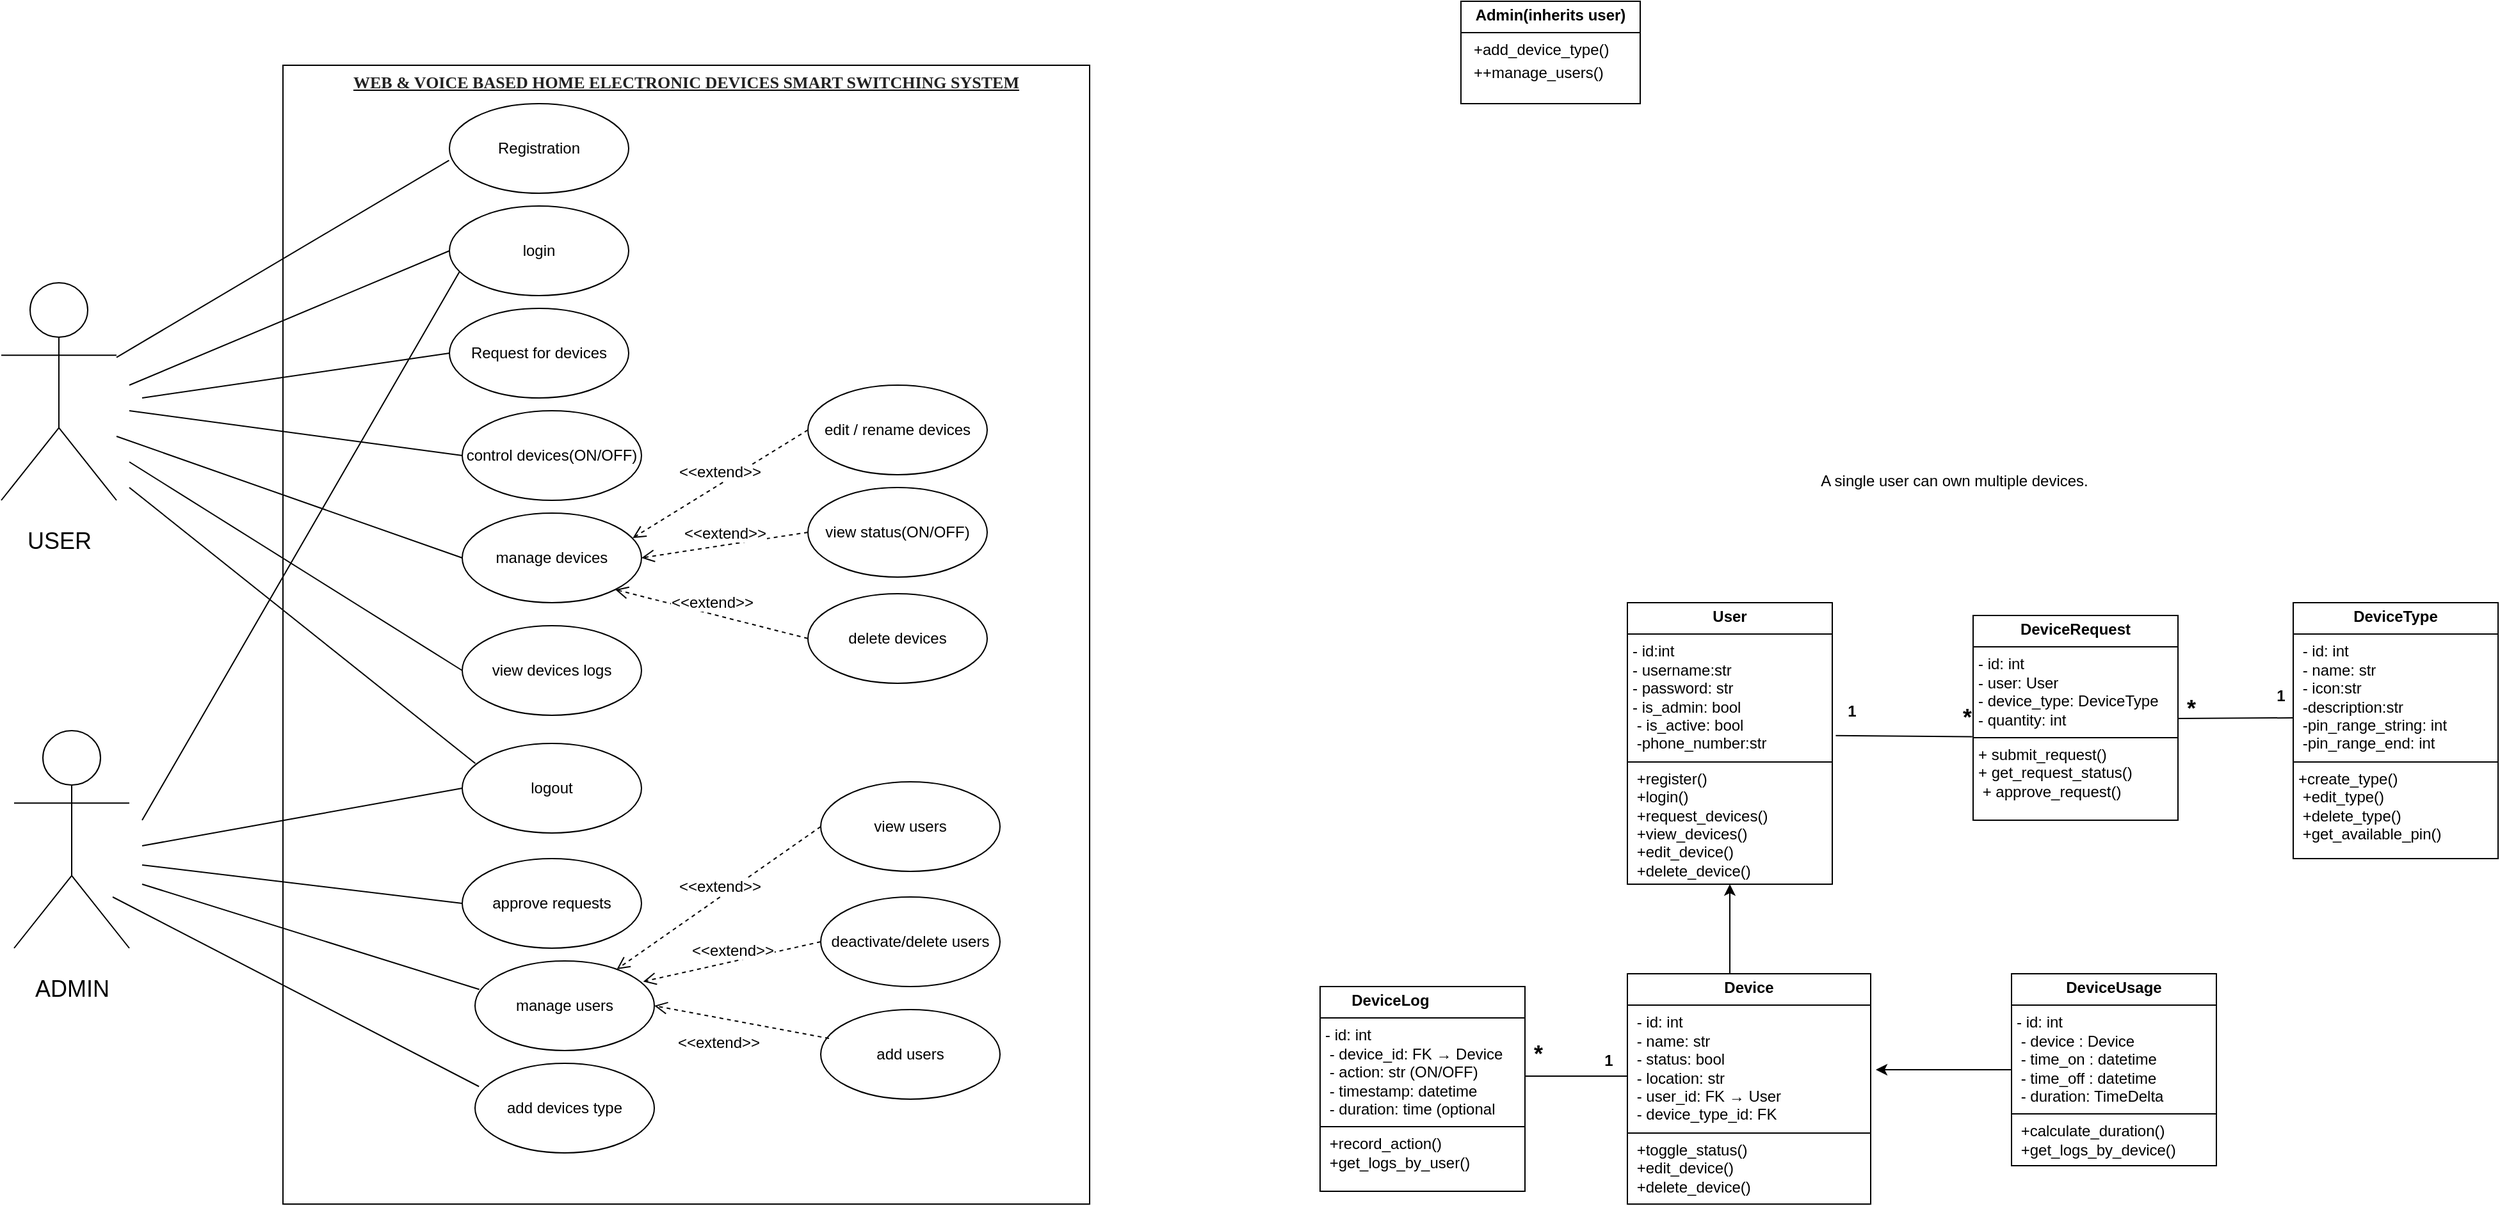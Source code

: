 <mxfile version="25.0.2">
  <diagram name="Page-1" id="KUQ6PXO-Nh1uxkh2nEAS">
    <mxGraphModel dx="1007" dy="917" grid="1" gridSize="10" guides="1" tooltips="1" connect="1" arrows="1" fold="1" page="1" pageScale="1" pageWidth="850" pageHeight="1100" math="0" shadow="0">
      <root>
        <mxCell id="0" />
        <mxCell id="1" parent="0" />
        <mxCell id="ccn0asknlxdDzUZpwjS--2" value="&lt;span style=&quot;color: rgb(34, 34, 34); font-family: Georgia, serif; font-size: small; background-color: rgb(255, 255, 255); line-height: 0%;&quot;&gt;&lt;b&gt;WEB &amp;amp; VOICE BASED HOME ELECTRONIC DEVICES SMART SWITCHING SYSTEM&lt;/b&gt;&lt;/span&gt;" style="rounded=0;whiteSpace=wrap;html=1;fontStyle=4;verticalAlign=top;" parent="1" vertex="1">
          <mxGeometry x="260" y="50" width="630" height="890" as="geometry" />
        </mxCell>
        <mxCell id="ccn0asknlxdDzUZpwjS--10" value="&lt;h2&gt;&lt;span style=&quot;font-weight: normal;&quot;&gt;USER&lt;/span&gt;&lt;/h2&gt;" style="shape=umlActor;verticalLabelPosition=bottom;verticalAlign=top;html=1;" parent="1" vertex="1">
          <mxGeometry x="40" y="220" width="90" height="170" as="geometry" />
        </mxCell>
        <mxCell id="ccn0asknlxdDzUZpwjS--14" value="Registration" style="ellipse;whiteSpace=wrap;html=1;" parent="1" vertex="1">
          <mxGeometry x="390" y="80" width="140" height="70" as="geometry" />
        </mxCell>
        <mxCell id="ccn0asknlxdDzUZpwjS--16" value="login" style="ellipse;whiteSpace=wrap;html=1;" parent="1" vertex="1">
          <mxGeometry x="390" y="160" width="140" height="70" as="geometry" />
        </mxCell>
        <mxCell id="ccn0asknlxdDzUZpwjS--19" value="manage devices" style="ellipse;whiteSpace=wrap;html=1;" parent="1" vertex="1">
          <mxGeometry x="400" y="400" width="140" height="70" as="geometry" />
        </mxCell>
        <mxCell id="ccn0asknlxdDzUZpwjS--20" value="manage users" style="ellipse;whiteSpace=wrap;html=1;" parent="1" vertex="1">
          <mxGeometry x="410" y="750" width="140" height="70" as="geometry" />
        </mxCell>
        <mxCell id="ccn0asknlxdDzUZpwjS--21" value="view users" style="ellipse;whiteSpace=wrap;html=1;" parent="1" vertex="1">
          <mxGeometry x="680" y="610" width="140" height="70" as="geometry" />
        </mxCell>
        <mxCell id="ccn0asknlxdDzUZpwjS--22" value="control devices(ON/OFF)" style="ellipse;whiteSpace=wrap;html=1;" parent="1" vertex="1">
          <mxGeometry x="400" y="320" width="140" height="70" as="geometry" />
        </mxCell>
        <mxCell id="ccn0asknlxdDzUZpwjS--23" value="deactivate/delete users" style="ellipse;whiteSpace=wrap;html=1;" parent="1" vertex="1">
          <mxGeometry x="680" y="700" width="140" height="70" as="geometry" />
        </mxCell>
        <mxCell id="ccn0asknlxdDzUZpwjS--24" value="add users" style="ellipse;whiteSpace=wrap;html=1;" parent="1" vertex="1">
          <mxGeometry x="680" y="788" width="140" height="70" as="geometry" />
        </mxCell>
        <mxCell id="ccn0asknlxdDzUZpwjS--27" value="&lt;h2&gt;&lt;span style=&quot;font-weight: normal;&quot;&gt;ADMIN&lt;/span&gt;&lt;/h2&gt;" style="shape=umlActor;verticalLabelPosition=bottom;verticalAlign=top;html=1;" parent="1" vertex="1">
          <mxGeometry x="50" y="570" width="90" height="170" as="geometry" />
        </mxCell>
        <mxCell id="ccn0asknlxdDzUZpwjS--62" value="" style="endArrow=none;html=1;rounded=0;entryX=-0.002;entryY=0.633;entryDx=0;entryDy=0;entryPerimeter=0;" parent="1" source="ccn0asknlxdDzUZpwjS--10" edge="1" target="ccn0asknlxdDzUZpwjS--14">
          <mxGeometry relative="1" as="geometry">
            <mxPoint x="140" y="310" as="sourcePoint" />
            <mxPoint x="380" y="157.11" as="targetPoint" />
          </mxGeometry>
        </mxCell>
        <mxCell id="ccn0asknlxdDzUZpwjS--63" value="" style="endArrow=none;html=1;rounded=0;entryX=0;entryY=0.5;entryDx=0;entryDy=0;" parent="1" edge="1" target="ccn0asknlxdDzUZpwjS--16">
          <mxGeometry relative="1" as="geometry">
            <mxPoint x="140" y="300" as="sourcePoint" />
            <mxPoint x="380" y="250" as="targetPoint" />
          </mxGeometry>
        </mxCell>
        <mxCell id="ccn0asknlxdDzUZpwjS--64" value="" style="endArrow=none;html=1;rounded=0;entryX=0;entryY=0.5;entryDx=0;entryDy=0;" parent="1" edge="1" target="ccn0asknlxdDzUZpwjS--22">
          <mxGeometry relative="1" as="geometry">
            <mxPoint x="140" y="320" as="sourcePoint" />
            <mxPoint x="390" y="324.23" as="targetPoint" />
          </mxGeometry>
        </mxCell>
        <mxCell id="ccn0asknlxdDzUZpwjS--65" value="" style="endArrow=none;html=1;rounded=0;entryX=0;entryY=0.5;entryDx=0;entryDy=0;" parent="1" edge="1" target="ccn0asknlxdDzUZpwjS--19">
          <mxGeometry relative="1" as="geometry">
            <mxPoint x="130" y="340" as="sourcePoint" />
            <mxPoint x="390" y="400" as="targetPoint" />
          </mxGeometry>
        </mxCell>
        <mxCell id="ccn0asknlxdDzUZpwjS--69" value="" style="endArrow=none;html=1;rounded=0;entryX=0.055;entryY=0.738;entryDx=0;entryDy=0;entryPerimeter=0;" parent="1" target="ccn0asknlxdDzUZpwjS--16" edge="1">
          <mxGeometry relative="1" as="geometry">
            <mxPoint x="150" y="640" as="sourcePoint" />
            <mxPoint x="380" y="290" as="targetPoint" />
          </mxGeometry>
        </mxCell>
        <mxCell id="ccn0asknlxdDzUZpwjS--70" value="edit / rename devices" style="ellipse;whiteSpace=wrap;html=1;" parent="1" vertex="1">
          <mxGeometry x="670" y="300" width="140" height="70" as="geometry" />
        </mxCell>
        <mxCell id="ccn0asknlxdDzUZpwjS--71" value="delete devices" style="ellipse;whiteSpace=wrap;html=1;" parent="1" vertex="1">
          <mxGeometry x="670" y="463" width="140" height="70" as="geometry" />
        </mxCell>
        <mxCell id="ccn0asknlxdDzUZpwjS--72" value="view status(ON/OFF)" style="ellipse;whiteSpace=wrap;html=1;" parent="1" vertex="1">
          <mxGeometry x="670" y="380" width="140" height="70" as="geometry" />
        </mxCell>
        <mxCell id="ccn0asknlxdDzUZpwjS--74" value="&lt;font style=&quot;font-size: 12px; line-height: 110%;&quot;&gt;&amp;lt;&amp;lt;extend&amp;gt;&amp;gt;&lt;/font&gt;" style="html=1;verticalAlign=bottom;endArrow=open;dashed=1;endSize=8;curved=0;rounded=0;exitX=0;exitY=0.5;exitDx=0;exitDy=0;entryX=0.951;entryY=0.278;entryDx=0;entryDy=0;entryPerimeter=0;" parent="1" source="ccn0asknlxdDzUZpwjS--70" target="ccn0asknlxdDzUZpwjS--19" edge="1">
          <mxGeometry relative="1" as="geometry">
            <mxPoint x="640" y="320" as="sourcePoint" />
            <mxPoint x="526" y="385" as="targetPoint" />
          </mxGeometry>
        </mxCell>
        <mxCell id="ccn0asknlxdDzUZpwjS--76" value="&lt;font style=&quot;font-size: 12px; line-height: 110%;&quot;&gt;&amp;lt;&amp;lt;extend&amp;gt;&amp;gt;&lt;/font&gt;" style="html=1;verticalAlign=bottom;endArrow=open;dashed=1;endSize=8;curved=0;rounded=0;entryX=1;entryY=0.5;entryDx=0;entryDy=0;exitX=0;exitY=0.5;exitDx=0;exitDy=0;" parent="1" source="ccn0asknlxdDzUZpwjS--72" target="ccn0asknlxdDzUZpwjS--19" edge="1">
          <mxGeometry relative="1" as="geometry">
            <mxPoint x="660" y="390" as="sourcePoint" />
            <mxPoint x="540" y="470" as="targetPoint" />
          </mxGeometry>
        </mxCell>
        <mxCell id="ccn0asknlxdDzUZpwjS--77" value="&lt;font style=&quot;font-size: 12px; line-height: 110%;&quot;&gt;&amp;lt;&amp;lt;extend&amp;gt;&amp;gt;&lt;/font&gt;" style="html=1;verticalAlign=bottom;endArrow=open;dashed=1;endSize=8;curved=0;rounded=0;entryX=1;entryY=1;entryDx=0;entryDy=0;exitX=0;exitY=0.5;exitDx=0;exitDy=0;" parent="1" target="ccn0asknlxdDzUZpwjS--19" edge="1" source="ccn0asknlxdDzUZpwjS--71">
          <mxGeometry relative="1" as="geometry">
            <mxPoint x="660" y="470" as="sourcePoint" />
            <mxPoint x="540" y="550" as="targetPoint" />
          </mxGeometry>
        </mxCell>
        <mxCell id="ccn0asknlxdDzUZpwjS--80" value="logout" style="ellipse;whiteSpace=wrap;html=1;" parent="1" vertex="1">
          <mxGeometry x="400" y="580" width="140" height="70" as="geometry" />
        </mxCell>
        <mxCell id="ccn0asknlxdDzUZpwjS--81" value="" style="endArrow=none;html=1;rounded=0;entryX=0.073;entryY=0.223;entryDx=0;entryDy=0;entryPerimeter=0;" parent="1" target="ccn0asknlxdDzUZpwjS--80" edge="1">
          <mxGeometry relative="1" as="geometry">
            <mxPoint x="140" y="380" as="sourcePoint" />
            <mxPoint x="400" y="480" as="targetPoint" />
          </mxGeometry>
        </mxCell>
        <mxCell id="ccn0asknlxdDzUZpwjS--82" value="" style="endArrow=none;html=1;rounded=0;entryX=0;entryY=0.5;entryDx=0;entryDy=0;" parent="1" target="ccn0asknlxdDzUZpwjS--80" edge="1">
          <mxGeometry relative="1" as="geometry">
            <mxPoint x="150" y="660" as="sourcePoint" />
            <mxPoint x="400" y="483.5" as="targetPoint" />
          </mxGeometry>
        </mxCell>
        <mxCell id="ccn0asknlxdDzUZpwjS--83" value="" style="endArrow=none;html=1;rounded=0;entryX=0;entryY=0.5;entryDx=0;entryDy=0;" parent="1" target="ccn0asknlxdDzUZpwjS--84" edge="1">
          <mxGeometry relative="1" as="geometry">
            <mxPoint x="140" y="360" as="sourcePoint" />
            <mxPoint x="470" y="480" as="targetPoint" />
          </mxGeometry>
        </mxCell>
        <mxCell id="ccn0asknlxdDzUZpwjS--84" value="view devices logs" style="ellipse;whiteSpace=wrap;html=1;" parent="1" vertex="1">
          <mxGeometry x="400" y="488" width="140" height="70" as="geometry" />
        </mxCell>
        <mxCell id="ccn0asknlxdDzUZpwjS--85" value="" style="endArrow=none;html=1;rounded=0;entryX=0.024;entryY=0.318;entryDx=0;entryDy=0;entryPerimeter=0;" parent="1" target="ccn0asknlxdDzUZpwjS--20" edge="1">
          <mxGeometry relative="1" as="geometry">
            <mxPoint x="150" y="690" as="sourcePoint" />
            <mxPoint x="410" y="605" as="targetPoint" />
          </mxGeometry>
        </mxCell>
        <mxCell id="ccn0asknlxdDzUZpwjS--87" value="add devices type" style="ellipse;whiteSpace=wrap;html=1;" parent="1" vertex="1">
          <mxGeometry x="410" y="830" width="140" height="70" as="geometry" />
        </mxCell>
        <mxCell id="ccn0asknlxdDzUZpwjS--88" value="" style="endArrow=none;html=1;rounded=0;entryX=0.022;entryY=0.259;entryDx=0;entryDy=0;entryPerimeter=0;" parent="1" target="ccn0asknlxdDzUZpwjS--87" edge="1">
          <mxGeometry relative="1" as="geometry">
            <mxPoint x="127" y="700" as="sourcePoint" />
            <mxPoint x="390" y="730" as="targetPoint" />
          </mxGeometry>
        </mxCell>
        <mxCell id="ccn0asknlxdDzUZpwjS--90" value="&lt;font style=&quot;font-size: 12px; line-height: 110%;&quot;&gt;&amp;lt;&amp;lt;extend&amp;gt;&amp;gt;&lt;/font&gt;" style="html=1;verticalAlign=bottom;endArrow=open;dashed=1;endSize=8;curved=0;rounded=0;exitX=0;exitY=0.5;exitDx=0;exitDy=0;" parent="1" source="ccn0asknlxdDzUZpwjS--21" target="ccn0asknlxdDzUZpwjS--20" edge="1">
          <mxGeometry relative="1" as="geometry">
            <mxPoint x="640" y="581" as="sourcePoint" />
            <mxPoint x="490" y="540" as="targetPoint" />
          </mxGeometry>
        </mxCell>
        <mxCell id="ccn0asknlxdDzUZpwjS--91" value="&lt;font style=&quot;font-size: 12px; line-height: 110%;&quot;&gt;&amp;lt;&amp;lt;extend&amp;gt;&amp;gt;&lt;/font&gt;" style="html=1;verticalAlign=bottom;endArrow=open;dashed=1;endSize=8;curved=0;rounded=0;exitX=0;exitY=0.5;exitDx=0;exitDy=0;entryX=0.938;entryY=0.23;entryDx=0;entryDy=0;entryPerimeter=0;" parent="1" source="ccn0asknlxdDzUZpwjS--23" target="ccn0asknlxdDzUZpwjS--20" edge="1">
          <mxGeometry relative="1" as="geometry">
            <mxPoint x="650" y="591" as="sourcePoint" />
            <mxPoint x="517" y="695" as="targetPoint" />
          </mxGeometry>
        </mxCell>
        <mxCell id="ccn0asknlxdDzUZpwjS--93" value="&lt;font style=&quot;font-size: 12px; line-height: 110%;&quot;&gt;&amp;lt;&amp;lt;extend&amp;gt;&amp;gt;&lt;/font&gt;" style="html=1;verticalAlign=bottom;endArrow=open;dashed=1;endSize=8;curved=0;rounded=0;entryX=1;entryY=0.5;entryDx=0;entryDy=0;exitX=0.046;exitY=0.322;exitDx=0;exitDy=0;exitPerimeter=0;" parent="1" source="ccn0asknlxdDzUZpwjS--24" target="ccn0asknlxdDzUZpwjS--20" edge="1">
          <mxGeometry x="0.164" y="29" relative="1" as="geometry">
            <mxPoint x="640" y="760" as="sourcePoint" />
            <mxPoint x="541" y="771" as="targetPoint" />
            <mxPoint x="-1" y="-1" as="offset" />
          </mxGeometry>
        </mxCell>
        <mxCell id="qqyW3NHNtRi_Kyw0Y2AC-1" value="&lt;p style=&quot;margin:0px;margin-top:4px;text-align:center;&quot;&gt;&lt;b&gt;User&lt;/b&gt;&lt;/p&gt;&lt;hr size=&quot;1&quot; style=&quot;border-style:solid;&quot;&gt;&lt;p style=&quot;margin:0px;margin-left:4px;&quot;&gt;- id:int&lt;/p&gt;&lt;p style=&quot;margin:0px;margin-left:4px;&quot;&gt;- username:str&lt;/p&gt;&lt;p style=&quot;margin:0px;margin-left:4px;&quot;&gt;- password: str&lt;br&gt;&lt;/p&gt;&lt;p style=&quot;margin:0px;margin-left:4px;&quot;&gt;- is_admin: bool&lt;/p&gt;&lt;p style=&quot;margin:0px;margin-left:4px;&quot;&gt;&amp;nbsp;- is_active: bool&lt;/p&gt;&lt;p style=&quot;margin:0px;margin-left:4px;&quot;&gt;&amp;nbsp;-phone_number:str&lt;/p&gt;&lt;hr size=&quot;1&quot; style=&quot;border-style:solid;&quot;&gt;&lt;p style=&quot;margin:0px;margin-left:4px;&quot;&gt;&amp;nbsp;+register()&amp;nbsp; &amp;nbsp; &amp;nbsp; &amp;nbsp;&amp;nbsp;&lt;/p&gt;&lt;p style=&quot;margin:0px;margin-left:4px;&quot;&gt;&amp;nbsp;+login()&lt;/p&gt;&lt;p style=&quot;margin:0px;margin-left:4px;&quot;&gt;&amp;nbsp;+request_devices()&lt;/p&gt;&lt;p style=&quot;margin:0px;margin-left:4px;&quot;&gt;&amp;nbsp;+view_devices()&lt;/p&gt;&lt;p style=&quot;margin:0px;margin-left:4px;&quot;&gt;&amp;nbsp;+edit_device()&lt;/p&gt;&lt;p style=&quot;margin:0px;margin-left:4px;&quot;&gt;&amp;nbsp;+delete_device()&lt;/p&gt;&lt;p style=&quot;margin:0px;margin-left:4px;&quot;&gt;&lt;br&gt;&lt;/p&gt;&lt;p style=&quot;margin:0px;margin-left:4px;&quot;&gt;&lt;br&gt;&lt;/p&gt;&lt;p style=&quot;margin:0px;margin-left:4px;&quot;&gt;&lt;br&gt;&lt;/p&gt;" style="verticalAlign=top;align=left;overflow=fill;html=1;whiteSpace=wrap;" parent="1" vertex="1">
          <mxGeometry x="1310" y="470" width="160" height="220" as="geometry" />
        </mxCell>
        <mxCell id="qqyW3NHNtRi_Kyw0Y2AC-3" value="&lt;p style=&quot;margin:0px;margin-top:4px;text-align:center;&quot;&gt;&lt;b&gt;Admin(inherits user)&lt;/b&gt;&lt;/p&gt;&lt;hr size=&quot;1&quot; style=&quot;border-style:solid;&quot;&gt;&lt;div style=&quot;height:2px;&quot;&gt;&amp;nbsp; &amp;nbsp;+add_device_type()&amp;nbsp;&lt;/div&gt;&lt;div style=&quot;height:2px;&quot;&gt;&lt;br&gt;&lt;/div&gt;&lt;div style=&quot;height:2px;&quot;&gt;&lt;br&gt;&lt;/div&gt;&lt;div style=&quot;height:2px;&quot;&gt;&lt;br&gt;&lt;/div&gt;&lt;div style=&quot;height:2px;&quot;&gt;&lt;br&gt;&lt;/div&gt;&lt;div style=&quot;height:2px;&quot;&gt;&lt;br&gt;&lt;/div&gt;&lt;div style=&quot;height:2px;&quot;&gt;&lt;br&gt;&lt;/div&gt;&lt;div style=&quot;height:2px;&quot;&gt;&lt;br&gt;&lt;/div&gt;&lt;div style=&quot;height:2px;&quot;&gt;&lt;br&gt;&lt;/div&gt;&lt;div style=&quot;height:2px;&quot;&gt;&amp;nbsp; &amp;nbsp;++manage_users()&lt;/div&gt;" style="verticalAlign=top;align=left;overflow=fill;html=1;whiteSpace=wrap;" parent="1" vertex="1">
          <mxGeometry x="1180" width="140" height="80" as="geometry" />
        </mxCell>
        <mxCell id="qqyW3NHNtRi_Kyw0Y2AC-5" value="&lt;p style=&quot;margin:0px;margin-top:4px;text-align:center;&quot;&gt;&lt;b&gt;DeviceType&lt;/b&gt;&lt;/p&gt;&lt;hr size=&quot;1&quot; style=&quot;border-style:solid;&quot;&gt;&lt;p style=&quot;margin:0px;margin-left:4px;&quot;&gt;&amp;nbsp;- id: int&amp;nbsp; &amp;nbsp; &amp;nbsp; &amp;nbsp; &amp;nbsp; &amp;nbsp; &amp;nbsp;&lt;/p&gt;&lt;p style=&quot;margin:0px;margin-left:4px;&quot;&gt;&amp;nbsp;- name: str&amp;nbsp;&amp;nbsp;&lt;/p&gt;&lt;p style=&quot;margin:0px;margin-left:4px;&quot;&gt;&amp;nbsp;- icon:str&lt;/p&gt;&lt;p style=&quot;margin:0px;margin-left:4px;&quot;&gt;&amp;nbsp;-description:str&lt;/p&gt;&lt;p style=&quot;margin:0px;margin-left:4px;&quot;&gt;&amp;nbsp;-pin_range_string: int&lt;/p&gt;&lt;p style=&quot;margin:0px;margin-left:4px;&quot;&gt;&amp;nbsp;-pin_range_end: int&lt;/p&gt;&lt;hr size=&quot;1&quot; style=&quot;border-style:solid;&quot;&gt;&lt;p style=&quot;margin:0px;margin-left:4px;&quot;&gt;+create_type()&amp;nbsp; &amp;nbsp; &amp;nbsp; &amp;nbsp;&amp;nbsp;&lt;/p&gt;&lt;p style=&quot;margin:0px;margin-left:4px;&quot;&gt;&amp;nbsp;+edit_type()&amp;nbsp; &amp;nbsp; &amp;nbsp; &amp;nbsp; &amp;nbsp;&amp;nbsp;&lt;/p&gt;&lt;p style=&quot;margin:0px;margin-left:4px;&quot;&gt;&amp;nbsp;+delete_type()&lt;/p&gt;&lt;p style=&quot;margin:0px;margin-left:4px;&quot;&gt;&amp;nbsp;+get_available_pin()&amp;nbsp;&lt;/p&gt;" style="verticalAlign=top;align=left;overflow=fill;html=1;whiteSpace=wrap;" parent="1" vertex="1">
          <mxGeometry x="1830" y="470" width="160" height="200" as="geometry" />
        </mxCell>
        <mxCell id="qqyW3NHNtRi_Kyw0Y2AC-7" value="&lt;p style=&quot;margin:0px;margin-top:4px;text-align:center;&quot;&gt;&lt;b&gt;DeviceLog&amp;nbsp; &amp;nbsp; &amp;nbsp; &amp;nbsp; &amp;nbsp; &amp;nbsp; &amp;nbsp; &amp;nbsp;&lt;/b&gt;&lt;br&gt;&lt;/p&gt;&lt;hr size=&quot;1&quot; style=&quot;border-style:solid;&quot;&gt;&lt;p style=&quot;margin:0px;margin-left:4px;&quot;&gt;- id: int&amp;nbsp; &amp;nbsp; &amp;nbsp; &amp;nbsp; &amp;nbsp; &amp;nbsp; &amp;nbsp; &amp;nbsp; &amp;nbsp; &amp;nbsp;&lt;/p&gt;&lt;p style=&quot;margin:0px;margin-left:4px;&quot;&gt;&amp;nbsp;- device_id: FK → Device&amp;nbsp; &amp;nbsp;&amp;nbsp;&lt;/p&gt;&lt;p style=&quot;margin:0px;margin-left:4px;&quot;&gt;&amp;nbsp;- action: str (ON/OFF)&amp;nbsp; &amp;nbsp; &amp;nbsp;&amp;nbsp;&lt;/p&gt;&lt;p style=&quot;margin:0px;margin-left:4px;&quot;&gt;&amp;nbsp;- timestamp: datetime&amp;nbsp; &amp;nbsp; &amp;nbsp; &amp;nbsp;&lt;/p&gt;&lt;p style=&quot;margin:0px;margin-left:4px;&quot;&gt;&amp;nbsp;- duration: time (optional&lt;/p&gt;&lt;hr size=&quot;1&quot; style=&quot;border-style:solid;&quot;&gt;&lt;p style=&quot;margin:0px;margin-left:4px;&quot;&gt;&amp;nbsp;+record_action()&amp;nbsp; &amp;nbsp; &amp;nbsp; &amp;nbsp; &amp;nbsp; &amp;nbsp;&amp;nbsp;&lt;/p&gt;&lt;p style=&quot;margin:0px;margin-left:4px;&quot;&gt;&amp;nbsp;+get_logs_by_user()&lt;/p&gt;" style="verticalAlign=top;align=left;overflow=fill;html=1;whiteSpace=wrap;" parent="1" vertex="1">
          <mxGeometry x="1070" y="770" width="160" height="160" as="geometry" />
        </mxCell>
        <mxCell id="qqyW3NHNtRi_Kyw0Y2AC-8" value="&lt;p style=&quot;margin:0px;margin-top:4px;text-align:center;&quot;&gt;&lt;b&gt;DeviceRequest&lt;/b&gt;&lt;/p&gt;&lt;hr size=&quot;1&quot; style=&quot;border-style:solid;&quot;&gt;&lt;p style=&quot;margin:0px;margin-left:4px;&quot;&gt;- id: int&lt;/p&gt;&lt;p style=&quot;margin:0px;margin-left:4px;&quot;&gt;- user: User&lt;/p&gt;&lt;p style=&quot;margin:0px;margin-left:4px;&quot;&gt;- device_type: DeviceType&lt;/p&gt;&lt;p style=&quot;margin:0px;margin-left:4px;&quot;&gt;- quantity: int&lt;/p&gt;&lt;hr size=&quot;1&quot; style=&quot;border-style:solid;&quot;&gt;&lt;p style=&quot;margin:0px;margin-left:4px;&quot;&gt;+ submit_request()&lt;/p&gt;&lt;p style=&quot;margin:0px;margin-left:4px;&quot;&gt;+ get_request_status()&lt;/p&gt;&lt;p style=&quot;margin:0px;margin-left:4px;&quot;&gt;&amp;nbsp;+ approve_request()&lt;/p&gt;" style="verticalAlign=top;align=left;overflow=fill;html=1;whiteSpace=wrap;" parent="1" vertex="1">
          <mxGeometry x="1580" y="480" width="160" height="160" as="geometry" />
        </mxCell>
        <mxCell id="qqyW3NHNtRi_Kyw0Y2AC-14" value=" A single user can own multiple devices." style="text;html=1;align=center;verticalAlign=middle;resizable=0;points=[];autosize=1;strokeColor=none;fillColor=none;" parent="1" vertex="1">
          <mxGeometry x="1450" y="360" width="230" height="30" as="geometry" />
        </mxCell>
        <mxCell id="hh1Gan7ckXfVCNVQFmxi-1" value="&lt;p style=&quot;margin:0px;margin-top:4px;text-align:center;&quot;&gt;&lt;b&gt;DeviceUsage&lt;/b&gt;&lt;br&gt;&lt;/p&gt;&lt;hr size=&quot;1&quot; style=&quot;border-style:solid;&quot;&gt;&lt;p style=&quot;margin:0px;margin-left:4px;&quot;&gt;- id: int&amp;nbsp; &amp;nbsp; &amp;nbsp; &amp;nbsp; &amp;nbsp; &amp;nbsp; &amp;nbsp; &amp;nbsp; &amp;nbsp; &amp;nbsp;&lt;/p&gt;&lt;p style=&quot;margin:0px;margin-left:4px;&quot;&gt;&amp;nbsp;- device : Device&amp;nbsp; &amp;nbsp;&amp;nbsp;&lt;/p&gt;&lt;p style=&quot;margin:0px;margin-left:4px;&quot;&gt;&amp;nbsp;- time_on : datetime&amp;nbsp; &amp;nbsp; &amp;nbsp;&lt;/p&gt;&lt;p style=&quot;margin:0px;margin-left:4px;&quot;&gt;&amp;nbsp;- time_off : datetime&amp;nbsp; &amp;nbsp; &amp;nbsp; &amp;nbsp;&lt;/p&gt;&lt;p style=&quot;margin:0px;margin-left:4px;&quot;&gt;&amp;nbsp;- duration: TimeDelta&lt;/p&gt;&lt;hr size=&quot;1&quot; style=&quot;border-style:solid;&quot;&gt;&lt;p style=&quot;margin:0px;margin-left:4px;&quot;&gt;&amp;nbsp;+calculate_duration()&amp;nbsp; &amp;nbsp; &amp;nbsp; &amp;nbsp; &amp;nbsp;&amp;nbsp;&lt;/p&gt;&lt;p style=&quot;margin:0px;margin-left:4px;&quot;&gt;&amp;nbsp;+get_logs_by_device()&lt;/p&gt;" style="verticalAlign=top;align=left;overflow=fill;html=1;whiteSpace=wrap;" vertex="1" parent="1">
          <mxGeometry x="1610" y="760" width="160" height="150" as="geometry" />
        </mxCell>
        <mxCell id="hh1Gan7ckXfVCNVQFmxi-3" style="edgeStyle=orthogonalEdgeStyle;rounded=0;orthogonalLoop=1;jettySize=auto;html=1;entryX=0.5;entryY=1;entryDx=0;entryDy=0;" edge="1" parent="1" source="hh1Gan7ckXfVCNVQFmxi-2" target="qqyW3NHNtRi_Kyw0Y2AC-1">
          <mxGeometry relative="1" as="geometry">
            <Array as="points">
              <mxPoint x="1390" y="690" />
            </Array>
          </mxGeometry>
        </mxCell>
        <mxCell id="hh1Gan7ckXfVCNVQFmxi-2" value="&lt;p style=&quot;margin:0px;margin-top:4px;text-align:center;&quot;&gt;&lt;b&gt;&amp;nbsp;Device&amp;nbsp;&lt;/b&gt;&lt;br&gt;&lt;/p&gt;&lt;hr size=&quot;1&quot; style=&quot;border-style:solid;&quot;&gt;&lt;p style=&quot;margin:0px;margin-left:4px;&quot;&gt;&amp;nbsp;- id: int&amp;nbsp; &amp;nbsp; &amp;nbsp; &amp;nbsp; &amp;nbsp; &amp;nbsp; &amp;nbsp; &amp;nbsp;&amp;nbsp;&lt;/p&gt;&lt;p style=&quot;margin:0px;margin-left:4px;&quot;&gt;&amp;nbsp;- name: str&amp;nbsp; &amp;nbsp; &amp;nbsp; &amp;nbsp; &amp;nbsp; &amp;nbsp; &amp;nbsp;&amp;nbsp;&lt;/p&gt;&lt;p style=&quot;margin:0px;margin-left:4px;&quot;&gt;&amp;nbsp;- status: bool&amp;nbsp; &amp;nbsp; &amp;nbsp; &amp;nbsp; &amp;nbsp; &amp;nbsp;&lt;/p&gt;&lt;p style=&quot;margin:0px;margin-left:4px;&quot;&gt;&amp;nbsp;- location: str&amp;nbsp; &amp;nbsp; &amp;nbsp; &amp;nbsp; &amp;nbsp;&amp;nbsp;&lt;/p&gt;&lt;p style=&quot;margin:0px;margin-left:4px;&quot;&gt;&amp;nbsp;- user_id: FK → User&amp;nbsp; &amp;nbsp; &amp;nbsp;&lt;/p&gt;&lt;p style=&quot;margin:0px;margin-left:4px;&quot;&gt;&amp;nbsp;- device_type_id: FK&lt;/p&gt;&lt;hr size=&quot;1&quot; style=&quot;border-style:solid;&quot;&gt;&lt;p style=&quot;margin:0px;margin-left:4px;&quot;&gt;&amp;nbsp;+toggle_status()&amp;nbsp; &amp;nbsp; &amp;nbsp; &amp;nbsp; &amp;nbsp;&lt;/p&gt;&lt;p style=&quot;margin:0px;margin-left:4px;&quot;&gt;&amp;nbsp;+edit_device()&amp;nbsp; &amp;nbsp; &amp;nbsp; &amp;nbsp; &amp;nbsp; &amp;nbsp;&lt;/p&gt;&lt;p style=&quot;margin:0px;margin-left:4px;&quot;&gt;&amp;nbsp;+delete_device()&amp;nbsp;&lt;/p&gt;" style="verticalAlign=top;align=left;overflow=fill;html=1;whiteSpace=wrap;" vertex="1" parent="1">
          <mxGeometry x="1310" y="760" width="190" height="180" as="geometry" />
        </mxCell>
        <mxCell id="hh1Gan7ckXfVCNVQFmxi-7" value="" style="endArrow=none;html=1;rounded=0;exitX=1.017;exitY=0.472;exitDx=0;exitDy=0;exitPerimeter=0;entryX=-0.004;entryY=0.592;entryDx=0;entryDy=0;entryPerimeter=0;" edge="1" parent="1" source="qqyW3NHNtRi_Kyw0Y2AC-1" target="qqyW3NHNtRi_Kyw0Y2AC-8">
          <mxGeometry width="50" height="50" relative="1" as="geometry">
            <mxPoint x="1570" y="700" as="sourcePoint" />
            <mxPoint x="1619" y="570" as="targetPoint" />
          </mxGeometry>
        </mxCell>
        <mxCell id="hh1Gan7ckXfVCNVQFmxi-8" value="&lt;b&gt;1&lt;/b&gt;" style="text;html=1;align=center;verticalAlign=middle;resizable=0;points=[];autosize=1;strokeColor=none;fillColor=none;" vertex="1" parent="1">
          <mxGeometry x="1470" y="540" width="30" height="30" as="geometry" />
        </mxCell>
        <mxCell id="hh1Gan7ckXfVCNVQFmxi-11" style="edgeStyle=orthogonalEdgeStyle;rounded=0;orthogonalLoop=1;jettySize=auto;html=1;entryX=1.021;entryY=0.419;entryDx=0;entryDy=0;entryPerimeter=0;" edge="1" parent="1" source="hh1Gan7ckXfVCNVQFmxi-1" target="hh1Gan7ckXfVCNVQFmxi-2">
          <mxGeometry relative="1" as="geometry">
            <Array as="points">
              <mxPoint x="1504" y="835" />
              <mxPoint x="1504" y="835" />
            </Array>
          </mxGeometry>
        </mxCell>
        <mxCell id="hh1Gan7ckXfVCNVQFmxi-12" value="" style="endArrow=none;html=1;rounded=0;" edge="1" parent="1">
          <mxGeometry width="50" height="50" relative="1" as="geometry">
            <mxPoint x="1230" y="840" as="sourcePoint" />
            <mxPoint x="1310" y="840" as="targetPoint" />
          </mxGeometry>
        </mxCell>
        <mxCell id="hh1Gan7ckXfVCNVQFmxi-13" value="" style="endArrow=none;html=1;rounded=0;exitX=1.017;exitY=0.472;exitDx=0;exitDy=0;exitPerimeter=0;" edge="1" parent="1">
          <mxGeometry width="50" height="50" relative="1" as="geometry">
            <mxPoint x="1740" y="560.44" as="sourcePoint" />
            <mxPoint x="1830" y="560" as="targetPoint" />
          </mxGeometry>
        </mxCell>
        <mxCell id="hh1Gan7ckXfVCNVQFmxi-14" value="&lt;font style=&quot;font-size: 18px;&quot;&gt;&lt;b&gt;*&lt;/b&gt;&lt;/font&gt;" style="text;html=1;align=center;verticalAlign=middle;resizable=0;points=[];autosize=1;strokeColor=none;fillColor=none;" vertex="1" parent="1">
          <mxGeometry x="1560" y="540" width="30" height="40" as="geometry" />
        </mxCell>
        <mxCell id="hh1Gan7ckXfVCNVQFmxi-15" value="&lt;b&gt;1&lt;/b&gt;" style="text;html=1;align=center;verticalAlign=middle;resizable=0;points=[];autosize=1;strokeColor=none;fillColor=none;" vertex="1" parent="1">
          <mxGeometry x="1280" y="813" width="30" height="30" as="geometry" />
        </mxCell>
        <mxCell id="hh1Gan7ckXfVCNVQFmxi-16" value="&lt;font style=&quot;font-size: 18px;&quot;&gt;&lt;b&gt;*&lt;/b&gt;&lt;/font&gt;" style="text;html=1;align=center;verticalAlign=middle;resizable=0;points=[];autosize=1;strokeColor=none;fillColor=none;" vertex="1" parent="1">
          <mxGeometry x="1225" y="803" width="30" height="40" as="geometry" />
        </mxCell>
        <mxCell id="hh1Gan7ckXfVCNVQFmxi-17" value="&lt;font style=&quot;font-size: 18px;&quot;&gt;&lt;b&gt;*&lt;/b&gt;&lt;/font&gt;" style="text;html=1;align=center;verticalAlign=middle;resizable=0;points=[];autosize=1;strokeColor=none;fillColor=none;" vertex="1" parent="1">
          <mxGeometry x="1735" y="533" width="30" height="40" as="geometry" />
        </mxCell>
        <mxCell id="hh1Gan7ckXfVCNVQFmxi-18" value="&lt;b&gt;1&lt;/b&gt;" style="text;html=1;align=center;verticalAlign=middle;resizable=0;points=[];autosize=1;strokeColor=none;fillColor=none;" vertex="1" parent="1">
          <mxGeometry x="1805" y="528" width="30" height="30" as="geometry" />
        </mxCell>
        <mxCell id="hh1Gan7ckXfVCNVQFmxi-19" value="approve requests" style="ellipse;whiteSpace=wrap;html=1;" vertex="1" parent="1">
          <mxGeometry x="400" y="670" width="140" height="70" as="geometry" />
        </mxCell>
        <mxCell id="hh1Gan7ckXfVCNVQFmxi-20" value="" style="endArrow=none;html=1;rounded=0;entryX=0;entryY=0.5;entryDx=0;entryDy=0;" edge="1" parent="1" target="hh1Gan7ckXfVCNVQFmxi-19">
          <mxGeometry relative="1" as="geometry">
            <mxPoint x="150" y="675" as="sourcePoint" />
            <mxPoint x="410" y="605" as="targetPoint" />
          </mxGeometry>
        </mxCell>
        <mxCell id="hh1Gan7ckXfVCNVQFmxi-23" value="Request for devices" style="ellipse;whiteSpace=wrap;html=1;" vertex="1" parent="1">
          <mxGeometry x="390" y="240" width="140" height="70" as="geometry" />
        </mxCell>
        <mxCell id="hh1Gan7ckXfVCNVQFmxi-24" value="" style="endArrow=none;html=1;rounded=0;entryX=0;entryY=0.5;entryDx=0;entryDy=0;" edge="1" parent="1" target="hh1Gan7ckXfVCNVQFmxi-23">
          <mxGeometry relative="1" as="geometry">
            <mxPoint x="150" y="310" as="sourcePoint" />
            <mxPoint x="400" y="205" as="targetPoint" />
          </mxGeometry>
        </mxCell>
      </root>
    </mxGraphModel>
  </diagram>
</mxfile>
